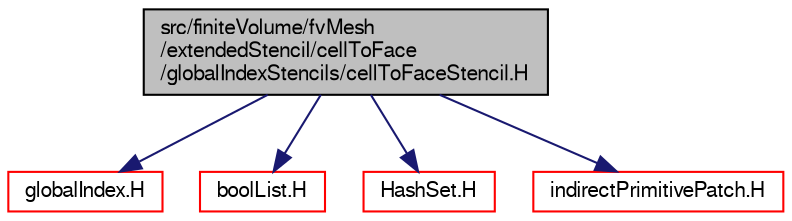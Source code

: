digraph "src/finiteVolume/fvMesh/extendedStencil/cellToFace/globalIndexStencils/cellToFaceStencil.H"
{
  bgcolor="transparent";
  edge [fontname="FreeSans",fontsize="10",labelfontname="FreeSans",labelfontsize="10"];
  node [fontname="FreeSans",fontsize="10",shape=record];
  Node0 [label="src/finiteVolume/fvMesh\l/extendedStencil/cellToFace\l/globalIndexStencils/cellToFaceStencil.H",height=0.2,width=0.4,color="black", fillcolor="grey75", style="filled", fontcolor="black"];
  Node0 -> Node1 [color="midnightblue",fontsize="10",style="solid",fontname="FreeSans"];
  Node1 [label="globalIndex.H",height=0.2,width=0.4,color="red",URL="$a11522.html"];
  Node0 -> Node72 [color="midnightblue",fontsize="10",style="solid",fontname="FreeSans"];
  Node72 [label="boolList.H",height=0.2,width=0.4,color="red",URL="$a12152.html"];
  Node0 -> Node73 [color="midnightblue",fontsize="10",style="solid",fontname="FreeSans"];
  Node73 [label="HashSet.H",height=0.2,width=0.4,color="red",URL="$a08471.html"];
  Node0 -> Node75 [color="midnightblue",fontsize="10",style="solid",fontname="FreeSans"];
  Node75 [label="indirectPrimitivePatch.H",height=0.2,width=0.4,color="red",URL="$a11987.html"];
}
